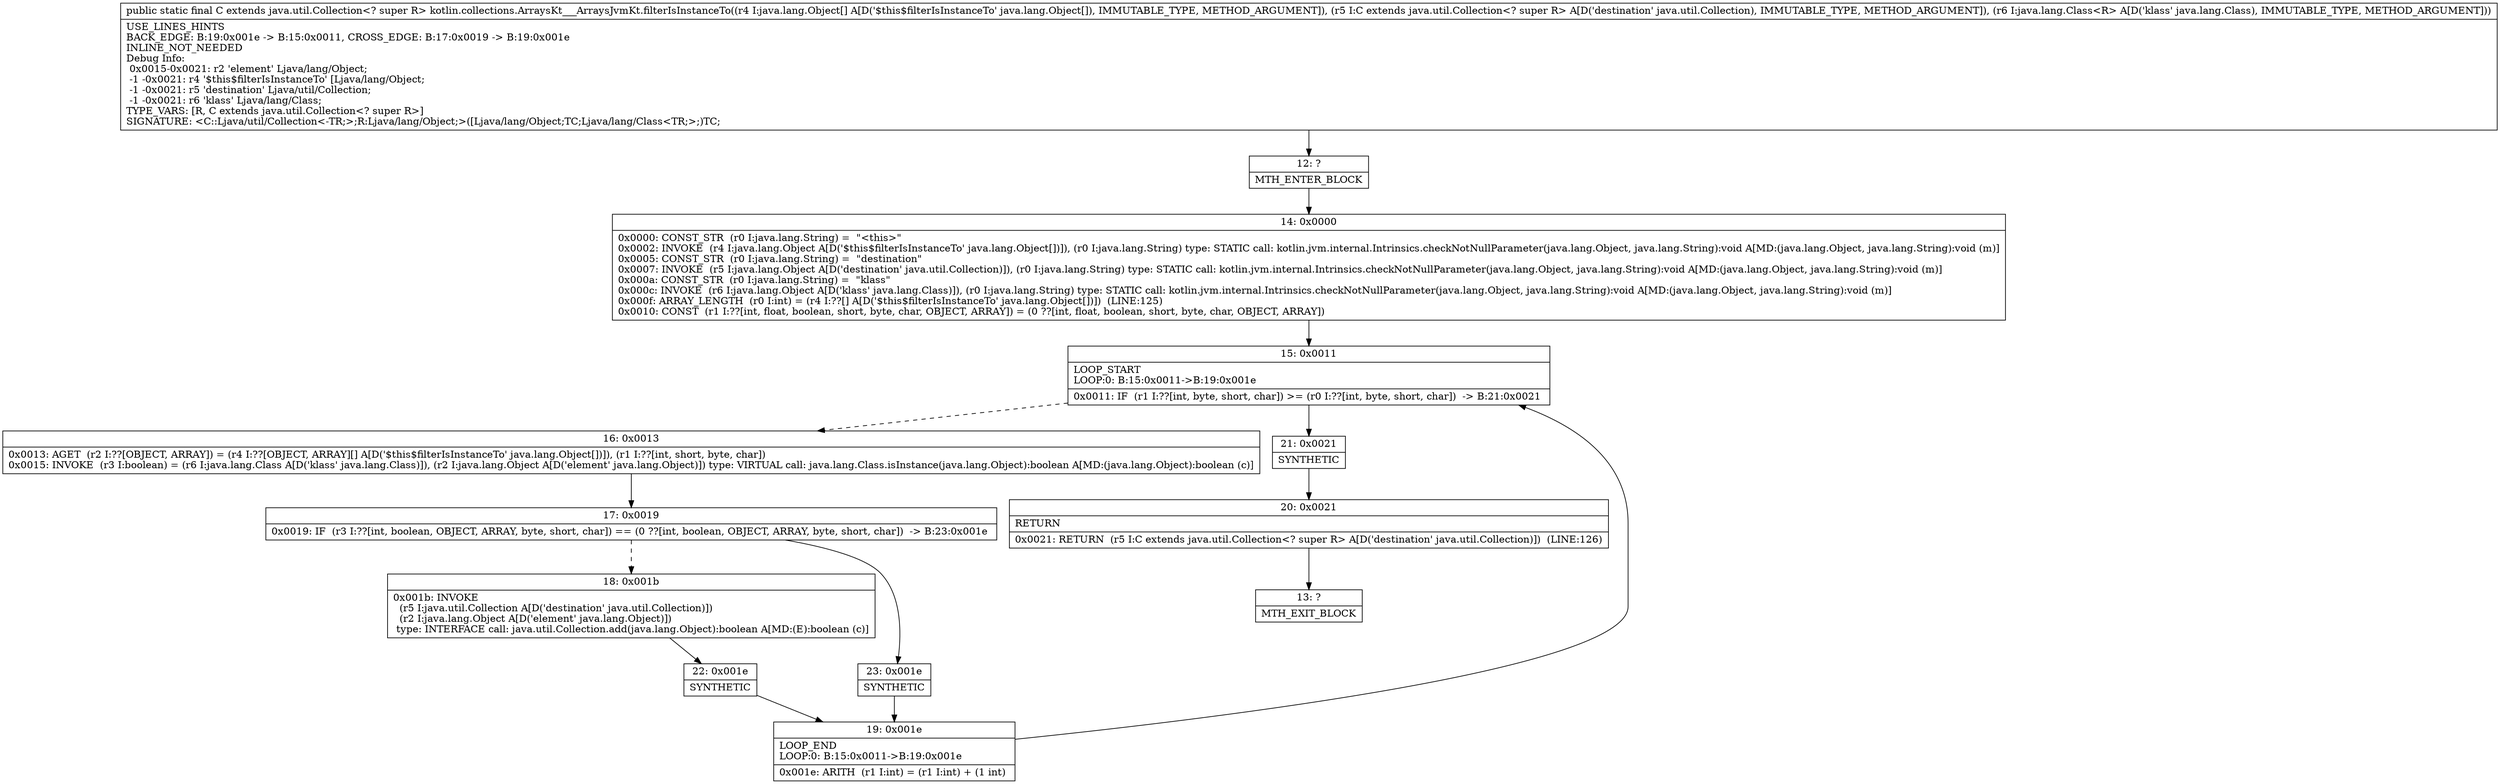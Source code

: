 digraph "CFG forkotlin.collections.ArraysKt___ArraysJvmKt.filterIsInstanceTo([Ljava\/lang\/Object;Ljava\/util\/Collection;Ljava\/lang\/Class;)Ljava\/util\/Collection;" {
Node_12 [shape=record,label="{12\:\ ?|MTH_ENTER_BLOCK\l}"];
Node_14 [shape=record,label="{14\:\ 0x0000|0x0000: CONST_STR  (r0 I:java.lang.String) =  \"\<this\>\" \l0x0002: INVOKE  (r4 I:java.lang.Object A[D('$this$filterIsInstanceTo' java.lang.Object[])]), (r0 I:java.lang.String) type: STATIC call: kotlin.jvm.internal.Intrinsics.checkNotNullParameter(java.lang.Object, java.lang.String):void A[MD:(java.lang.Object, java.lang.String):void (m)]\l0x0005: CONST_STR  (r0 I:java.lang.String) =  \"destination\" \l0x0007: INVOKE  (r5 I:java.lang.Object A[D('destination' java.util.Collection)]), (r0 I:java.lang.String) type: STATIC call: kotlin.jvm.internal.Intrinsics.checkNotNullParameter(java.lang.Object, java.lang.String):void A[MD:(java.lang.Object, java.lang.String):void (m)]\l0x000a: CONST_STR  (r0 I:java.lang.String) =  \"klass\" \l0x000c: INVOKE  (r6 I:java.lang.Object A[D('klass' java.lang.Class)]), (r0 I:java.lang.String) type: STATIC call: kotlin.jvm.internal.Intrinsics.checkNotNullParameter(java.lang.Object, java.lang.String):void A[MD:(java.lang.Object, java.lang.String):void (m)]\l0x000f: ARRAY_LENGTH  (r0 I:int) = (r4 I:??[] A[D('$this$filterIsInstanceTo' java.lang.Object[])])  (LINE:125)\l0x0010: CONST  (r1 I:??[int, float, boolean, short, byte, char, OBJECT, ARRAY]) = (0 ??[int, float, boolean, short, byte, char, OBJECT, ARRAY]) \l}"];
Node_15 [shape=record,label="{15\:\ 0x0011|LOOP_START\lLOOP:0: B:15:0x0011\-\>B:19:0x001e\l|0x0011: IF  (r1 I:??[int, byte, short, char]) \>= (r0 I:??[int, byte, short, char])  \-\> B:21:0x0021 \l}"];
Node_16 [shape=record,label="{16\:\ 0x0013|0x0013: AGET  (r2 I:??[OBJECT, ARRAY]) = (r4 I:??[OBJECT, ARRAY][] A[D('$this$filterIsInstanceTo' java.lang.Object[])]), (r1 I:??[int, short, byte, char]) \l0x0015: INVOKE  (r3 I:boolean) = (r6 I:java.lang.Class A[D('klass' java.lang.Class)]), (r2 I:java.lang.Object A[D('element' java.lang.Object)]) type: VIRTUAL call: java.lang.Class.isInstance(java.lang.Object):boolean A[MD:(java.lang.Object):boolean (c)]\l}"];
Node_17 [shape=record,label="{17\:\ 0x0019|0x0019: IF  (r3 I:??[int, boolean, OBJECT, ARRAY, byte, short, char]) == (0 ??[int, boolean, OBJECT, ARRAY, byte, short, char])  \-\> B:23:0x001e \l}"];
Node_18 [shape=record,label="{18\:\ 0x001b|0x001b: INVOKE  \l  (r5 I:java.util.Collection A[D('destination' java.util.Collection)])\l  (r2 I:java.lang.Object A[D('element' java.lang.Object)])\l type: INTERFACE call: java.util.Collection.add(java.lang.Object):boolean A[MD:(E):boolean (c)]\l}"];
Node_22 [shape=record,label="{22\:\ 0x001e|SYNTHETIC\l}"];
Node_19 [shape=record,label="{19\:\ 0x001e|LOOP_END\lLOOP:0: B:15:0x0011\-\>B:19:0x001e\l|0x001e: ARITH  (r1 I:int) = (r1 I:int) + (1 int) \l}"];
Node_23 [shape=record,label="{23\:\ 0x001e|SYNTHETIC\l}"];
Node_21 [shape=record,label="{21\:\ 0x0021|SYNTHETIC\l}"];
Node_20 [shape=record,label="{20\:\ 0x0021|RETURN\l|0x0021: RETURN  (r5 I:C extends java.util.Collection\<? super R\> A[D('destination' java.util.Collection)])  (LINE:126)\l}"];
Node_13 [shape=record,label="{13\:\ ?|MTH_EXIT_BLOCK\l}"];
MethodNode[shape=record,label="{public static final C extends java.util.Collection\<? super R\> kotlin.collections.ArraysKt___ArraysJvmKt.filterIsInstanceTo((r4 I:java.lang.Object[] A[D('$this$filterIsInstanceTo' java.lang.Object[]), IMMUTABLE_TYPE, METHOD_ARGUMENT]), (r5 I:C extends java.util.Collection\<? super R\> A[D('destination' java.util.Collection), IMMUTABLE_TYPE, METHOD_ARGUMENT]), (r6 I:java.lang.Class\<R\> A[D('klass' java.lang.Class), IMMUTABLE_TYPE, METHOD_ARGUMENT]))  | USE_LINES_HINTS\lBACK_EDGE: B:19:0x001e \-\> B:15:0x0011, CROSS_EDGE: B:17:0x0019 \-\> B:19:0x001e\lINLINE_NOT_NEEDED\lDebug Info:\l  0x0015\-0x0021: r2 'element' Ljava\/lang\/Object;\l  \-1 \-0x0021: r4 '$this$filterIsInstanceTo' [Ljava\/lang\/Object;\l  \-1 \-0x0021: r5 'destination' Ljava\/util\/Collection;\l  \-1 \-0x0021: r6 'klass' Ljava\/lang\/Class;\lTYPE_VARS: [R, C extends java.util.Collection\<? super R\>]\lSIGNATURE: \<C::Ljava\/util\/Collection\<\-TR;\>;R:Ljava\/lang\/Object;\>([Ljava\/lang\/Object;TC;Ljava\/lang\/Class\<TR;\>;)TC;\l}"];
MethodNode -> Node_12;Node_12 -> Node_14;
Node_14 -> Node_15;
Node_15 -> Node_16[style=dashed];
Node_15 -> Node_21;
Node_16 -> Node_17;
Node_17 -> Node_18[style=dashed];
Node_17 -> Node_23;
Node_18 -> Node_22;
Node_22 -> Node_19;
Node_19 -> Node_15;
Node_23 -> Node_19;
Node_21 -> Node_20;
Node_20 -> Node_13;
}

